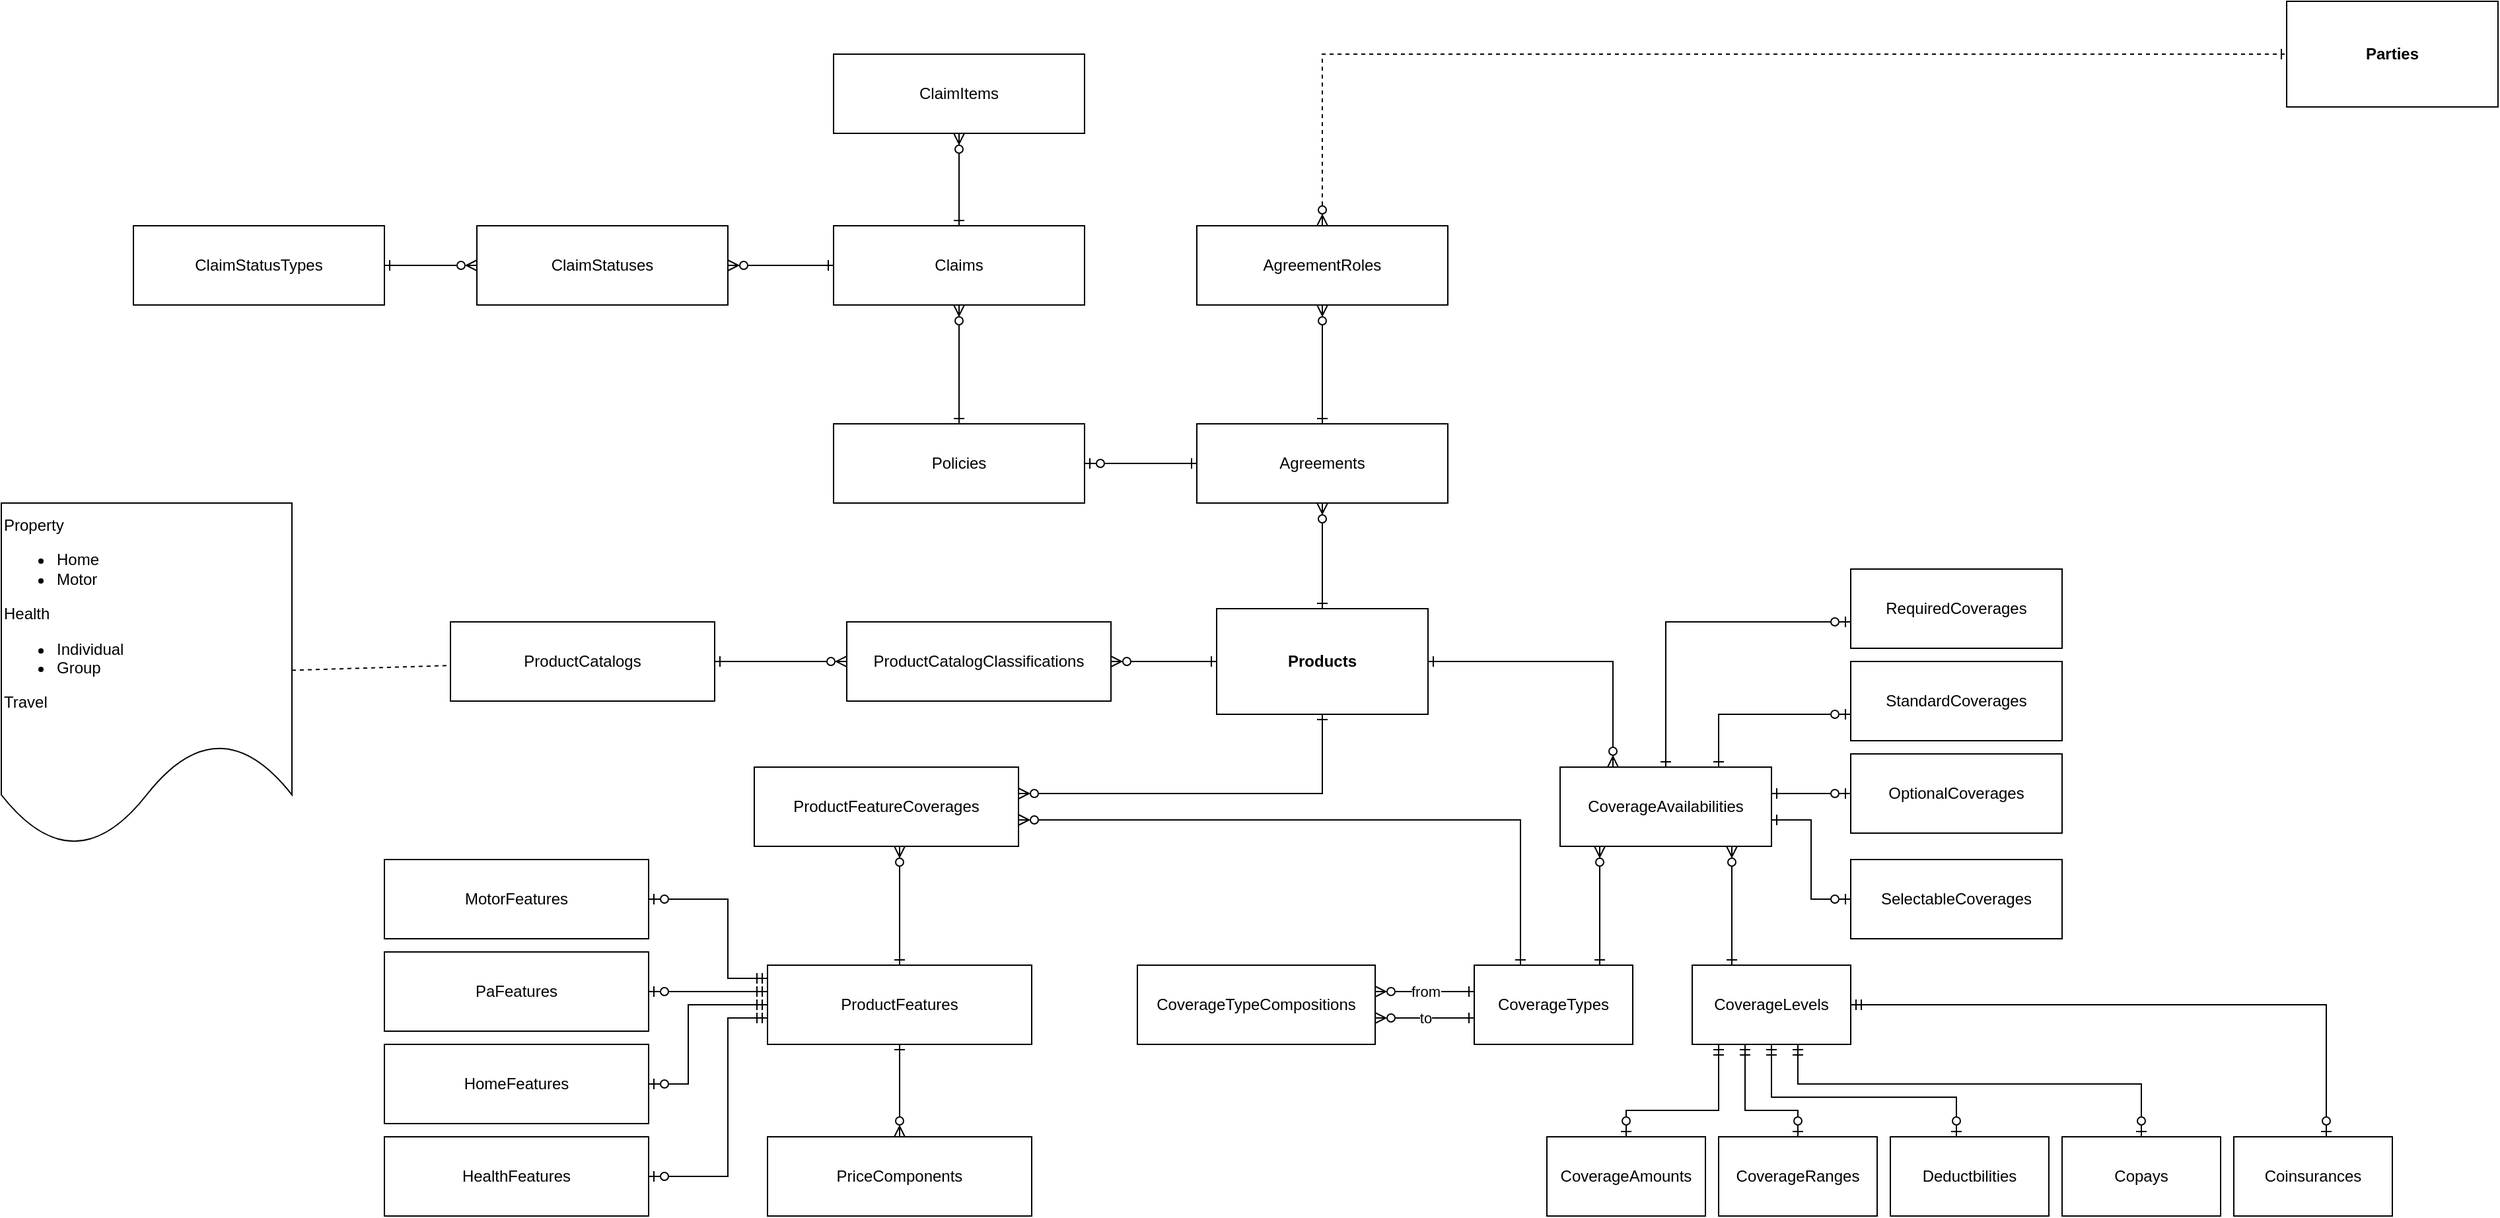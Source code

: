 <mxfile version="27.2.0">
  <diagram name="Page-1" id="UG3h2oHKd8cI5t2Z76ql">
    <mxGraphModel dx="1973" dy="1696" grid="1" gridSize="10" guides="1" tooltips="1" connect="1" arrows="1" fold="1" page="1" pageScale="1" pageWidth="850" pageHeight="1100" math="0" shadow="0">
      <root>
        <mxCell id="0" />
        <mxCell id="1" parent="0" />
        <mxCell id="Gwfefa4xqPAHv9ycmTIK-1" value="Products" style="rounded=0;whiteSpace=wrap;html=1;fontStyle=1" vertex="1" parent="1">
          <mxGeometry x="230" y="90" width="160" height="80" as="geometry" />
        </mxCell>
        <mxCell id="Gwfefa4xqPAHv9ycmTIK-2" value="CoverageTypes" style="rounded=0;whiteSpace=wrap;html=1;" vertex="1" parent="1">
          <mxGeometry x="425" y="360" width="120" height="60" as="geometry" />
        </mxCell>
        <mxCell id="Gwfefa4xqPAHv9ycmTIK-4" style="edgeStyle=orthogonalEdgeStyle;rounded=0;orthogonalLoop=1;jettySize=auto;html=1;endArrow=ERone;endFill=0;startArrow=ERzeroToMany;startFill=0;" edge="1" parent="1" source="Gwfefa4xqPAHv9ycmTIK-3" target="Gwfefa4xqPAHv9ycmTIK-2">
          <mxGeometry relative="1" as="geometry">
            <Array as="points">
              <mxPoint x="520" y="320" />
              <mxPoint x="520" y="320" />
            </Array>
          </mxGeometry>
        </mxCell>
        <mxCell id="Gwfefa4xqPAHv9ycmTIK-18" style="edgeStyle=orthogonalEdgeStyle;rounded=0;orthogonalLoop=1;jettySize=auto;html=1;endArrow=ERone;endFill=0;startArrow=ERzeroToMany;startFill=0;" edge="1" parent="1" source="Gwfefa4xqPAHv9ycmTIK-3" target="Gwfefa4xqPAHv9ycmTIK-1">
          <mxGeometry relative="1" as="geometry">
            <Array as="points">
              <mxPoint x="530" y="130" />
            </Array>
          </mxGeometry>
        </mxCell>
        <mxCell id="Gwfefa4xqPAHv9ycmTIK-20" style="edgeStyle=orthogonalEdgeStyle;rounded=0;orthogonalLoop=1;jettySize=auto;html=1;startArrow=ERone;startFill=0;endArrow=ERzeroToOne;endFill=0;" edge="1" parent="1" source="Gwfefa4xqPAHv9ycmTIK-3" target="Gwfefa4xqPAHv9ycmTIK-19">
          <mxGeometry relative="1" as="geometry">
            <Array as="points">
              <mxPoint x="570" y="100" />
            </Array>
          </mxGeometry>
        </mxCell>
        <mxCell id="Gwfefa4xqPAHv9ycmTIK-3" value="CoverageAvailabilities" style="rounded=0;whiteSpace=wrap;html=1;" vertex="1" parent="1">
          <mxGeometry x="490" y="210" width="160" height="60" as="geometry" />
        </mxCell>
        <mxCell id="Gwfefa4xqPAHv9ycmTIK-13" style="edgeStyle=orthogonalEdgeStyle;rounded=0;orthogonalLoop=1;jettySize=auto;html=1;startArrow=ERmandOne;startFill=0;endArrow=ERzeroToOne;endFill=0;" edge="1" parent="1" source="Gwfefa4xqPAHv9ycmTIK-5" target="Gwfefa4xqPAHv9ycmTIK-8">
          <mxGeometry relative="1" as="geometry">
            <Array as="points">
              <mxPoint x="610" y="470" />
              <mxPoint x="540" y="470" />
            </Array>
          </mxGeometry>
        </mxCell>
        <mxCell id="Gwfefa4xqPAHv9ycmTIK-5" value="CoverageLevels" style="rounded=0;whiteSpace=wrap;html=1;" vertex="1" parent="1">
          <mxGeometry x="590" y="360" width="120" height="60" as="geometry" />
        </mxCell>
        <mxCell id="Gwfefa4xqPAHv9ycmTIK-6" style="edgeStyle=orthogonalEdgeStyle;rounded=0;orthogonalLoop=1;jettySize=auto;html=1;endArrow=ERone;endFill=0;startArrow=ERzeroToMany;startFill=0;" edge="1" parent="1" source="Gwfefa4xqPAHv9ycmTIK-3" target="Gwfefa4xqPAHv9ycmTIK-5">
          <mxGeometry relative="1" as="geometry">
            <mxPoint x="640" y="300" as="sourcePoint" />
            <mxPoint x="640" y="400" as="targetPoint" />
            <Array as="points">
              <mxPoint x="620" y="320" />
              <mxPoint x="620" y="320" />
            </Array>
          </mxGeometry>
        </mxCell>
        <mxCell id="Gwfefa4xqPAHv9ycmTIK-8" value="CoverageAmounts" style="rounded=0;whiteSpace=wrap;html=1;" vertex="1" parent="1">
          <mxGeometry x="480" y="490" width="120" height="60" as="geometry" />
        </mxCell>
        <mxCell id="Gwfefa4xqPAHv9ycmTIK-9" value="CoverageRanges" style="rounded=0;whiteSpace=wrap;html=1;" vertex="1" parent="1">
          <mxGeometry x="610" y="490" width="120" height="60" as="geometry" />
        </mxCell>
        <mxCell id="Gwfefa4xqPAHv9ycmTIK-10" value="Deductbilities" style="rounded=0;whiteSpace=wrap;html=1;" vertex="1" parent="1">
          <mxGeometry x="740" y="490" width="120" height="60" as="geometry" />
        </mxCell>
        <mxCell id="Gwfefa4xqPAHv9ycmTIK-11" value="Copays" style="rounded=0;whiteSpace=wrap;html=1;" vertex="1" parent="1">
          <mxGeometry x="870" y="490" width="120" height="60" as="geometry" />
        </mxCell>
        <mxCell id="Gwfefa4xqPAHv9ycmTIK-12" value="Coinsurances" style="rounded=0;whiteSpace=wrap;html=1;" vertex="1" parent="1">
          <mxGeometry x="1000" y="490" width="120" height="60" as="geometry" />
        </mxCell>
        <mxCell id="Gwfefa4xqPAHv9ycmTIK-14" style="edgeStyle=orthogonalEdgeStyle;rounded=0;orthogonalLoop=1;jettySize=auto;html=1;startArrow=ERmandOne;startFill=0;endArrow=ERzeroToOne;endFill=0;" edge="1" parent="1" source="Gwfefa4xqPAHv9ycmTIK-5" target="Gwfefa4xqPAHv9ycmTIK-9">
          <mxGeometry relative="1" as="geometry">
            <mxPoint x="900" y="440" as="sourcePoint" />
            <mxPoint x="790" y="500" as="targetPoint" />
            <Array as="points">
              <mxPoint x="630" y="470" />
              <mxPoint x="670" y="470" />
            </Array>
          </mxGeometry>
        </mxCell>
        <mxCell id="Gwfefa4xqPAHv9ycmTIK-15" style="edgeStyle=orthogonalEdgeStyle;rounded=0;orthogonalLoop=1;jettySize=auto;html=1;startArrow=ERmandOne;startFill=0;endArrow=ERzeroToOne;endFill=0;" edge="1" parent="1" source="Gwfefa4xqPAHv9ycmTIK-5" target="Gwfefa4xqPAHv9ycmTIK-10">
          <mxGeometry relative="1" as="geometry">
            <mxPoint x="760" y="440" as="sourcePoint" />
            <mxPoint x="790" y="500" as="targetPoint" />
            <Array as="points">
              <mxPoint x="650" y="460" />
              <mxPoint x="790" y="460" />
            </Array>
          </mxGeometry>
        </mxCell>
        <mxCell id="Gwfefa4xqPAHv9ycmTIK-16" style="edgeStyle=orthogonalEdgeStyle;rounded=0;orthogonalLoop=1;jettySize=auto;html=1;startArrow=ERmandOne;startFill=0;endArrow=ERzeroToOne;endFill=0;" edge="1" parent="1" source="Gwfefa4xqPAHv9ycmTIK-5" target="Gwfefa4xqPAHv9ycmTIK-11">
          <mxGeometry relative="1" as="geometry">
            <mxPoint x="800" y="420" as="sourcePoint" />
            <mxPoint x="940" y="480" as="targetPoint" />
            <Array as="points">
              <mxPoint x="670" y="450" />
              <mxPoint x="930" y="450" />
            </Array>
          </mxGeometry>
        </mxCell>
        <mxCell id="Gwfefa4xqPAHv9ycmTIK-17" style="edgeStyle=orthogonalEdgeStyle;rounded=0;orthogonalLoop=1;jettySize=auto;html=1;startArrow=ERmandOne;startFill=0;endArrow=ERzeroToOne;endFill=0;" edge="1" parent="1" source="Gwfefa4xqPAHv9ycmTIK-5" target="Gwfefa4xqPAHv9ycmTIK-12">
          <mxGeometry relative="1" as="geometry">
            <mxPoint x="880" y="410" as="sourcePoint" />
            <mxPoint x="1020" y="470" as="targetPoint" />
            <Array as="points">
              <mxPoint x="1070" y="390" />
            </Array>
          </mxGeometry>
        </mxCell>
        <mxCell id="Gwfefa4xqPAHv9ycmTIK-19" value="RequiredCoverages" style="rounded=0;whiteSpace=wrap;html=1;" vertex="1" parent="1">
          <mxGeometry x="710" y="60" width="160" height="60" as="geometry" />
        </mxCell>
        <mxCell id="Gwfefa4xqPAHv9ycmTIK-21" value="StandardCoverages" style="rounded=0;whiteSpace=wrap;html=1;" vertex="1" parent="1">
          <mxGeometry x="710" y="130" width="160" height="60" as="geometry" />
        </mxCell>
        <mxCell id="Gwfefa4xqPAHv9ycmTIK-22" value="OptionalCoverages" style="rounded=0;whiteSpace=wrap;html=1;" vertex="1" parent="1">
          <mxGeometry x="710" y="200" width="160" height="60" as="geometry" />
        </mxCell>
        <mxCell id="Gwfefa4xqPAHv9ycmTIK-23" value="SelectableCoverages" style="rounded=0;whiteSpace=wrap;html=1;" vertex="1" parent="1">
          <mxGeometry x="710" y="280" width="160" height="60" as="geometry" />
        </mxCell>
        <mxCell id="Gwfefa4xqPAHv9ycmTIK-24" style="edgeStyle=orthogonalEdgeStyle;rounded=0;orthogonalLoop=1;jettySize=auto;html=1;startArrow=ERone;startFill=0;endArrow=ERzeroToOne;endFill=0;" edge="1" parent="1" source="Gwfefa4xqPAHv9ycmTIK-3" target="Gwfefa4xqPAHv9ycmTIK-21">
          <mxGeometry relative="1" as="geometry">
            <mxPoint x="920" y="280" as="sourcePoint" />
            <mxPoint x="1060" y="170" as="targetPoint" />
            <Array as="points">
              <mxPoint x="610" y="170" />
            </Array>
          </mxGeometry>
        </mxCell>
        <mxCell id="Gwfefa4xqPAHv9ycmTIK-25" style="edgeStyle=orthogonalEdgeStyle;rounded=0;orthogonalLoop=1;jettySize=auto;html=1;startArrow=ERone;startFill=0;endArrow=ERzeroToOne;endFill=0;" edge="1" parent="1" source="Gwfefa4xqPAHv9ycmTIK-3" target="Gwfefa4xqPAHv9ycmTIK-22">
          <mxGeometry relative="1" as="geometry">
            <mxPoint x="930" y="300" as="sourcePoint" />
            <mxPoint x="1030" y="260" as="targetPoint" />
            <Array as="points">
              <mxPoint x="670" y="230" />
              <mxPoint x="670" y="230" />
            </Array>
          </mxGeometry>
        </mxCell>
        <mxCell id="Gwfefa4xqPAHv9ycmTIK-26" style="edgeStyle=orthogonalEdgeStyle;rounded=0;orthogonalLoop=1;jettySize=auto;html=1;startArrow=ERone;startFill=0;endArrow=ERzeroToOne;endFill=0;" edge="1" parent="1" source="Gwfefa4xqPAHv9ycmTIK-3" target="Gwfefa4xqPAHv9ycmTIK-23">
          <mxGeometry relative="1" as="geometry">
            <mxPoint x="670" y="290" as="sourcePoint" />
            <mxPoint x="730" y="290" as="targetPoint" />
            <Array as="points">
              <mxPoint x="680" y="250" />
              <mxPoint x="680" y="310" />
            </Array>
          </mxGeometry>
        </mxCell>
        <mxCell id="Gwfefa4xqPAHv9ycmTIK-28" value="from" style="edgeStyle=orthogonalEdgeStyle;rounded=0;orthogonalLoop=1;jettySize=auto;html=1;endArrow=ERone;endFill=0;startArrow=ERzeroToMany;startFill=0;" edge="1" parent="1" source="Gwfefa4xqPAHv9ycmTIK-27" target="Gwfefa4xqPAHv9ycmTIK-2">
          <mxGeometry relative="1" as="geometry">
            <Array as="points">
              <mxPoint x="390" y="380" />
              <mxPoint x="390" y="380" />
            </Array>
          </mxGeometry>
        </mxCell>
        <mxCell id="Gwfefa4xqPAHv9ycmTIK-27" value="CoverageTypeCompositions" style="rounded=0;whiteSpace=wrap;html=1;" vertex="1" parent="1">
          <mxGeometry x="170" y="360" width="180" height="60" as="geometry" />
        </mxCell>
        <mxCell id="Gwfefa4xqPAHv9ycmTIK-29" value="to" style="edgeStyle=orthogonalEdgeStyle;rounded=0;orthogonalLoop=1;jettySize=auto;html=1;endArrow=ERone;endFill=0;startArrow=ERzeroToMany;startFill=0;" edge="1" parent="1" source="Gwfefa4xqPAHv9ycmTIK-27" target="Gwfefa4xqPAHv9ycmTIK-2">
          <mxGeometry relative="1" as="geometry">
            <mxPoint x="370" y="420" as="sourcePoint" />
            <mxPoint x="480" y="420" as="targetPoint" />
            <Array as="points">
              <mxPoint x="370" y="400" />
              <mxPoint x="370" y="400" />
            </Array>
          </mxGeometry>
        </mxCell>
        <mxCell id="Gwfefa4xqPAHv9ycmTIK-31" style="edgeStyle=orthogonalEdgeStyle;rounded=0;orthogonalLoop=1;jettySize=auto;html=1;endArrow=ERone;endFill=0;startArrow=ERzeroToMany;startFill=0;" edge="1" parent="1" source="Gwfefa4xqPAHv9ycmTIK-30" target="Gwfefa4xqPAHv9ycmTIK-1">
          <mxGeometry relative="1" as="geometry">
            <Array as="points">
              <mxPoint x="10" y="130" />
            </Array>
          </mxGeometry>
        </mxCell>
        <mxCell id="Gwfefa4xqPAHv9ycmTIK-33" style="edgeStyle=orthogonalEdgeStyle;rounded=0;orthogonalLoop=1;jettySize=auto;html=1;endArrow=ERone;endFill=0;startArrow=ERzeroToMany;startFill=0;" edge="1" parent="1" source="Gwfefa4xqPAHv9ycmTIK-30" target="Gwfefa4xqPAHv9ycmTIK-32">
          <mxGeometry relative="1" as="geometry" />
        </mxCell>
        <mxCell id="Gwfefa4xqPAHv9ycmTIK-30" value="ProductCatalogClassifications" style="rounded=0;whiteSpace=wrap;html=1;" vertex="1" parent="1">
          <mxGeometry x="-50" y="100" width="200" height="60" as="geometry" />
        </mxCell>
        <mxCell id="Gwfefa4xqPAHv9ycmTIK-32" value="ProductCatalogs" style="rounded=0;whiteSpace=wrap;html=1;" vertex="1" parent="1">
          <mxGeometry x="-350" y="100" width="200" height="60" as="geometry" />
        </mxCell>
        <mxCell id="Gwfefa4xqPAHv9ycmTIK-35" style="rounded=0;orthogonalLoop=1;jettySize=auto;html=1;dashed=1;endArrow=none;endFill=0;" edge="1" parent="1" source="Gwfefa4xqPAHv9ycmTIK-34" target="Gwfefa4xqPAHv9ycmTIK-32">
          <mxGeometry relative="1" as="geometry" />
        </mxCell>
        <mxCell id="Gwfefa4xqPAHv9ycmTIK-34" value="Property&lt;div style=&quot;&quot;&gt;&lt;ul&gt;&lt;li&gt;Home&lt;/li&gt;&lt;li&gt;Motor&lt;/li&gt;&lt;/ul&gt;&lt;/div&gt;&lt;div&gt;Health&lt;/div&gt;&lt;div&gt;&lt;ul&gt;&lt;li&gt;Individual&lt;/li&gt;&lt;li&gt;Group&lt;/li&gt;&lt;/ul&gt;&lt;div&gt;Travel&lt;/div&gt;&lt;/div&gt;&lt;div&gt;&lt;br&gt;&lt;/div&gt;" style="shape=document;whiteSpace=wrap;html=1;boundedLbl=1;align=left;verticalAlign=middle;" vertex="1" parent="1">
          <mxGeometry x="-690" y="10" width="220" height="260" as="geometry" />
        </mxCell>
        <mxCell id="Gwfefa4xqPAHv9ycmTIK-39" style="edgeStyle=orthogonalEdgeStyle;rounded=0;orthogonalLoop=1;jettySize=auto;html=1;endArrow=ERone;endFill=0;startArrow=ERzeroToMany;startFill=0;" edge="1" parent="1" source="Gwfefa4xqPAHv9ycmTIK-38" target="Gwfefa4xqPAHv9ycmTIK-1">
          <mxGeometry relative="1" as="geometry">
            <Array as="points">
              <mxPoint x="310" y="230" />
            </Array>
          </mxGeometry>
        </mxCell>
        <mxCell id="Gwfefa4xqPAHv9ycmTIK-43" style="edgeStyle=orthogonalEdgeStyle;rounded=0;orthogonalLoop=1;jettySize=auto;html=1;startArrow=ERzeroToMany;startFill=0;endArrow=ERone;endFill=0;" edge="1" parent="1" source="Gwfefa4xqPAHv9ycmTIK-38" target="Gwfefa4xqPAHv9ycmTIK-40">
          <mxGeometry relative="1" as="geometry">
            <Array as="points">
              <mxPoint x="-10" y="300" />
              <mxPoint x="-10" y="300" />
            </Array>
          </mxGeometry>
        </mxCell>
        <mxCell id="Gwfefa4xqPAHv9ycmTIK-38" value="ProductFeatureCoverages" style="rounded=0;whiteSpace=wrap;html=1;" vertex="1" parent="1">
          <mxGeometry x="-120" y="210" width="200" height="60" as="geometry" />
        </mxCell>
        <mxCell id="Gwfefa4xqPAHv9ycmTIK-42" style="edgeStyle=orthogonalEdgeStyle;rounded=0;orthogonalLoop=1;jettySize=auto;html=1;startArrow=ERone;startFill=0;endArrow=ERzeroToMany;endFill=0;" edge="1" parent="1" source="Gwfefa4xqPAHv9ycmTIK-40" target="Gwfefa4xqPAHv9ycmTIK-41">
          <mxGeometry relative="1" as="geometry" />
        </mxCell>
        <mxCell id="Gwfefa4xqPAHv9ycmTIK-40" value="ProductFeatures" style="rounded=0;whiteSpace=wrap;html=1;" vertex="1" parent="1">
          <mxGeometry x="-110" y="360" width="200" height="60" as="geometry" />
        </mxCell>
        <mxCell id="Gwfefa4xqPAHv9ycmTIK-41" value="PriceComponents" style="rounded=0;whiteSpace=wrap;html=1;" vertex="1" parent="1">
          <mxGeometry x="-110" y="490" width="200" height="60" as="geometry" />
        </mxCell>
        <mxCell id="Gwfefa4xqPAHv9ycmTIK-44" style="edgeStyle=orthogonalEdgeStyle;rounded=0;orthogonalLoop=1;jettySize=auto;html=1;endArrow=ERone;endFill=0;startArrow=ERzeroToMany;startFill=0;" edge="1" parent="1" source="Gwfefa4xqPAHv9ycmTIK-38" target="Gwfefa4xqPAHv9ycmTIK-2">
          <mxGeometry relative="1" as="geometry">
            <mxPoint x="260" y="380" as="sourcePoint" />
            <mxPoint x="490" y="320" as="targetPoint" />
            <Array as="points">
              <mxPoint x="460" y="250" />
            </Array>
          </mxGeometry>
        </mxCell>
        <mxCell id="Gwfefa4xqPAHv9ycmTIK-45" value="MotorFeatures" style="rounded=0;whiteSpace=wrap;html=1;" vertex="1" parent="1">
          <mxGeometry x="-400" y="280" width="200" height="60" as="geometry" />
        </mxCell>
        <mxCell id="Gwfefa4xqPAHv9ycmTIK-46" value="PaFeatures" style="rounded=0;whiteSpace=wrap;html=1;" vertex="1" parent="1">
          <mxGeometry x="-400" y="350" width="200" height="60" as="geometry" />
        </mxCell>
        <mxCell id="Gwfefa4xqPAHv9ycmTIK-47" value="HomeFeatures" style="rounded=0;whiteSpace=wrap;html=1;" vertex="1" parent="1">
          <mxGeometry x="-400" y="420" width="200" height="60" as="geometry" />
        </mxCell>
        <mxCell id="Gwfefa4xqPAHv9ycmTIK-48" value="HealthFeatures" style="rounded=0;whiteSpace=wrap;html=1;" vertex="1" parent="1">
          <mxGeometry x="-400" y="490" width="200" height="60" as="geometry" />
        </mxCell>
        <mxCell id="Gwfefa4xqPAHv9ycmTIK-49" style="edgeStyle=orthogonalEdgeStyle;rounded=0;orthogonalLoop=1;jettySize=auto;html=1;startArrow=ERmandOne;startFill=0;endArrow=ERzeroToOne;endFill=0;" edge="1" parent="1" source="Gwfefa4xqPAHv9ycmTIK-40" target="Gwfefa4xqPAHv9ycmTIK-45">
          <mxGeometry relative="1" as="geometry">
            <mxPoint x="-60" y="300" as="sourcePoint" />
            <mxPoint x="-130" y="370" as="targetPoint" />
            <Array as="points">
              <mxPoint x="-140" y="370" />
              <mxPoint x="-140" y="310" />
            </Array>
          </mxGeometry>
        </mxCell>
        <mxCell id="Gwfefa4xqPAHv9ycmTIK-50" style="edgeStyle=orthogonalEdgeStyle;rounded=0;orthogonalLoop=1;jettySize=auto;html=1;startArrow=ERmandOne;startFill=0;endArrow=ERzeroToOne;endFill=0;" edge="1" parent="1" source="Gwfefa4xqPAHv9ycmTIK-40" target="Gwfefa4xqPAHv9ycmTIK-46">
          <mxGeometry relative="1" as="geometry">
            <mxPoint x="-10" y="460" as="sourcePoint" />
            <mxPoint x="-150" y="410" as="targetPoint" />
            <Array as="points">
              <mxPoint x="-140" y="380" />
              <mxPoint x="-140" y="380" />
            </Array>
          </mxGeometry>
        </mxCell>
        <mxCell id="Gwfefa4xqPAHv9ycmTIK-51" style="edgeStyle=orthogonalEdgeStyle;rounded=0;orthogonalLoop=1;jettySize=auto;html=1;startArrow=ERmandOne;startFill=0;endArrow=ERzeroToOne;endFill=0;" edge="1" parent="1" source="Gwfefa4xqPAHv9ycmTIK-40" target="Gwfefa4xqPAHv9ycmTIK-47">
          <mxGeometry relative="1" as="geometry">
            <mxPoint x="-10" y="480" as="sourcePoint" />
            <mxPoint x="-150" y="430" as="targetPoint" />
            <Array as="points">
              <mxPoint x="-170" y="390" />
              <mxPoint x="-170" y="450" />
            </Array>
          </mxGeometry>
        </mxCell>
        <mxCell id="Gwfefa4xqPAHv9ycmTIK-52" style="edgeStyle=orthogonalEdgeStyle;rounded=0;orthogonalLoop=1;jettySize=auto;html=1;startArrow=ERmandOne;startFill=0;endArrow=ERzeroToOne;endFill=0;" edge="1" parent="1" source="Gwfefa4xqPAHv9ycmTIK-40" target="Gwfefa4xqPAHv9ycmTIK-48">
          <mxGeometry relative="1" as="geometry">
            <mxPoint x="10" y="510" as="sourcePoint" />
            <mxPoint x="-130" y="460" as="targetPoint" />
            <Array as="points">
              <mxPoint x="-140" y="400" />
              <mxPoint x="-140" y="520" />
            </Array>
          </mxGeometry>
        </mxCell>
        <mxCell id="Gwfefa4xqPAHv9ycmTIK-54" style="edgeStyle=orthogonalEdgeStyle;rounded=0;orthogonalLoop=1;jettySize=auto;html=1;endArrow=ERone;endFill=0;startArrow=ERzeroToMany;startFill=0;" edge="1" parent="1" source="Gwfefa4xqPAHv9ycmTIK-53" target="Gwfefa4xqPAHv9ycmTIK-1">
          <mxGeometry relative="1" as="geometry" />
        </mxCell>
        <mxCell id="Gwfefa4xqPAHv9ycmTIK-53" value="Agreements" style="rounded=0;whiteSpace=wrap;html=1;" vertex="1" parent="1">
          <mxGeometry x="215" y="-50" width="190" height="60" as="geometry" />
        </mxCell>
        <mxCell id="Gwfefa4xqPAHv9ycmTIK-56" style="edgeStyle=orthogonalEdgeStyle;rounded=0;orthogonalLoop=1;jettySize=auto;html=1;endArrow=ERone;endFill=0;startArrow=ERzeroToMany;startFill=0;" edge="1" parent="1" source="Gwfefa4xqPAHv9ycmTIK-55" target="Gwfefa4xqPAHv9ycmTIK-53">
          <mxGeometry relative="1" as="geometry" />
        </mxCell>
        <mxCell id="Gwfefa4xqPAHv9ycmTIK-55" value="AgreementRoles" style="rounded=0;whiteSpace=wrap;html=1;" vertex="1" parent="1">
          <mxGeometry x="215" y="-200" width="190" height="60" as="geometry" />
        </mxCell>
        <mxCell id="Gwfefa4xqPAHv9ycmTIK-57" value="Parties" style="rounded=0;whiteSpace=wrap;html=1;fontStyle=1" vertex="1" parent="1">
          <mxGeometry x="1040" y="-370" width="160" height="80" as="geometry" />
        </mxCell>
        <mxCell id="Gwfefa4xqPAHv9ycmTIK-59" style="edgeStyle=orthogonalEdgeStyle;rounded=0;orthogonalLoop=1;jettySize=auto;html=1;startArrow=ERzeroToOne;startFill=0;endArrow=ERone;endFill=0;" edge="1" parent="1" source="Gwfefa4xqPAHv9ycmTIK-58" target="Gwfefa4xqPAHv9ycmTIK-53">
          <mxGeometry relative="1" as="geometry" />
        </mxCell>
        <mxCell id="Gwfefa4xqPAHv9ycmTIK-58" value="Policies" style="rounded=0;whiteSpace=wrap;html=1;" vertex="1" parent="1">
          <mxGeometry x="-60" y="-50" width="190" height="60" as="geometry" />
        </mxCell>
        <mxCell id="Gwfefa4xqPAHv9ycmTIK-60" style="edgeStyle=orthogonalEdgeStyle;rounded=0;orthogonalLoop=1;jettySize=auto;html=1;endArrow=ERone;endFill=0;startArrow=ERzeroToMany;startFill=0;dashed=1;" edge="1" parent="1" source="Gwfefa4xqPAHv9ycmTIK-55" target="Gwfefa4xqPAHv9ycmTIK-57">
          <mxGeometry relative="1" as="geometry">
            <mxPoint x="650" y="-150" as="sourcePoint" />
            <mxPoint x="650" y="-50" as="targetPoint" />
            <Array as="points">
              <mxPoint x="310" y="-330" />
            </Array>
          </mxGeometry>
        </mxCell>
        <mxCell id="Gwfefa4xqPAHv9ycmTIK-64" style="edgeStyle=orthogonalEdgeStyle;rounded=0;orthogonalLoop=1;jettySize=auto;html=1;startArrow=ERzeroToMany;startFill=0;endArrow=ERone;endFill=0;" edge="1" parent="1" source="Gwfefa4xqPAHv9ycmTIK-63" target="Gwfefa4xqPAHv9ycmTIK-58">
          <mxGeometry relative="1" as="geometry" />
        </mxCell>
        <mxCell id="Gwfefa4xqPAHv9ycmTIK-63" value="Claims" style="rounded=0;whiteSpace=wrap;html=1;" vertex="1" parent="1">
          <mxGeometry x="-60" y="-200" width="190" height="60" as="geometry" />
        </mxCell>
        <mxCell id="Gwfefa4xqPAHv9ycmTIK-66" style="edgeStyle=orthogonalEdgeStyle;rounded=0;orthogonalLoop=1;jettySize=auto;html=1;startArrow=ERzeroToMany;startFill=0;endArrow=ERone;endFill=0;" edge="1" parent="1" source="Gwfefa4xqPAHv9ycmTIK-65" target="Gwfefa4xqPAHv9ycmTIK-63">
          <mxGeometry relative="1" as="geometry" />
        </mxCell>
        <mxCell id="Gwfefa4xqPAHv9ycmTIK-65" value="ClaimItems" style="rounded=0;whiteSpace=wrap;html=1;" vertex="1" parent="1">
          <mxGeometry x="-60" y="-330" width="190" height="60" as="geometry" />
        </mxCell>
        <mxCell id="Gwfefa4xqPAHv9ycmTIK-68" style="edgeStyle=orthogonalEdgeStyle;rounded=0;orthogonalLoop=1;jettySize=auto;html=1;startArrow=ERzeroToMany;startFill=0;endArrow=ERone;endFill=0;" edge="1" parent="1" source="Gwfefa4xqPAHv9ycmTIK-67" target="Gwfefa4xqPAHv9ycmTIK-63">
          <mxGeometry relative="1" as="geometry" />
        </mxCell>
        <mxCell id="Gwfefa4xqPAHv9ycmTIK-70" style="edgeStyle=orthogonalEdgeStyle;rounded=0;orthogonalLoop=1;jettySize=auto;html=1;endArrow=ERone;endFill=0;startArrow=ERzeroToMany;startFill=0;" edge="1" parent="1" source="Gwfefa4xqPAHv9ycmTIK-67" target="Gwfefa4xqPAHv9ycmTIK-69">
          <mxGeometry relative="1" as="geometry" />
        </mxCell>
        <mxCell id="Gwfefa4xqPAHv9ycmTIK-67" value="ClaimStatuses" style="rounded=0;whiteSpace=wrap;html=1;" vertex="1" parent="1">
          <mxGeometry x="-330" y="-200" width="190" height="60" as="geometry" />
        </mxCell>
        <mxCell id="Gwfefa4xqPAHv9ycmTIK-69" value="ClaimStatusTypes" style="rounded=0;whiteSpace=wrap;html=1;" vertex="1" parent="1">
          <mxGeometry x="-590" y="-200" width="190" height="60" as="geometry" />
        </mxCell>
      </root>
    </mxGraphModel>
  </diagram>
</mxfile>
